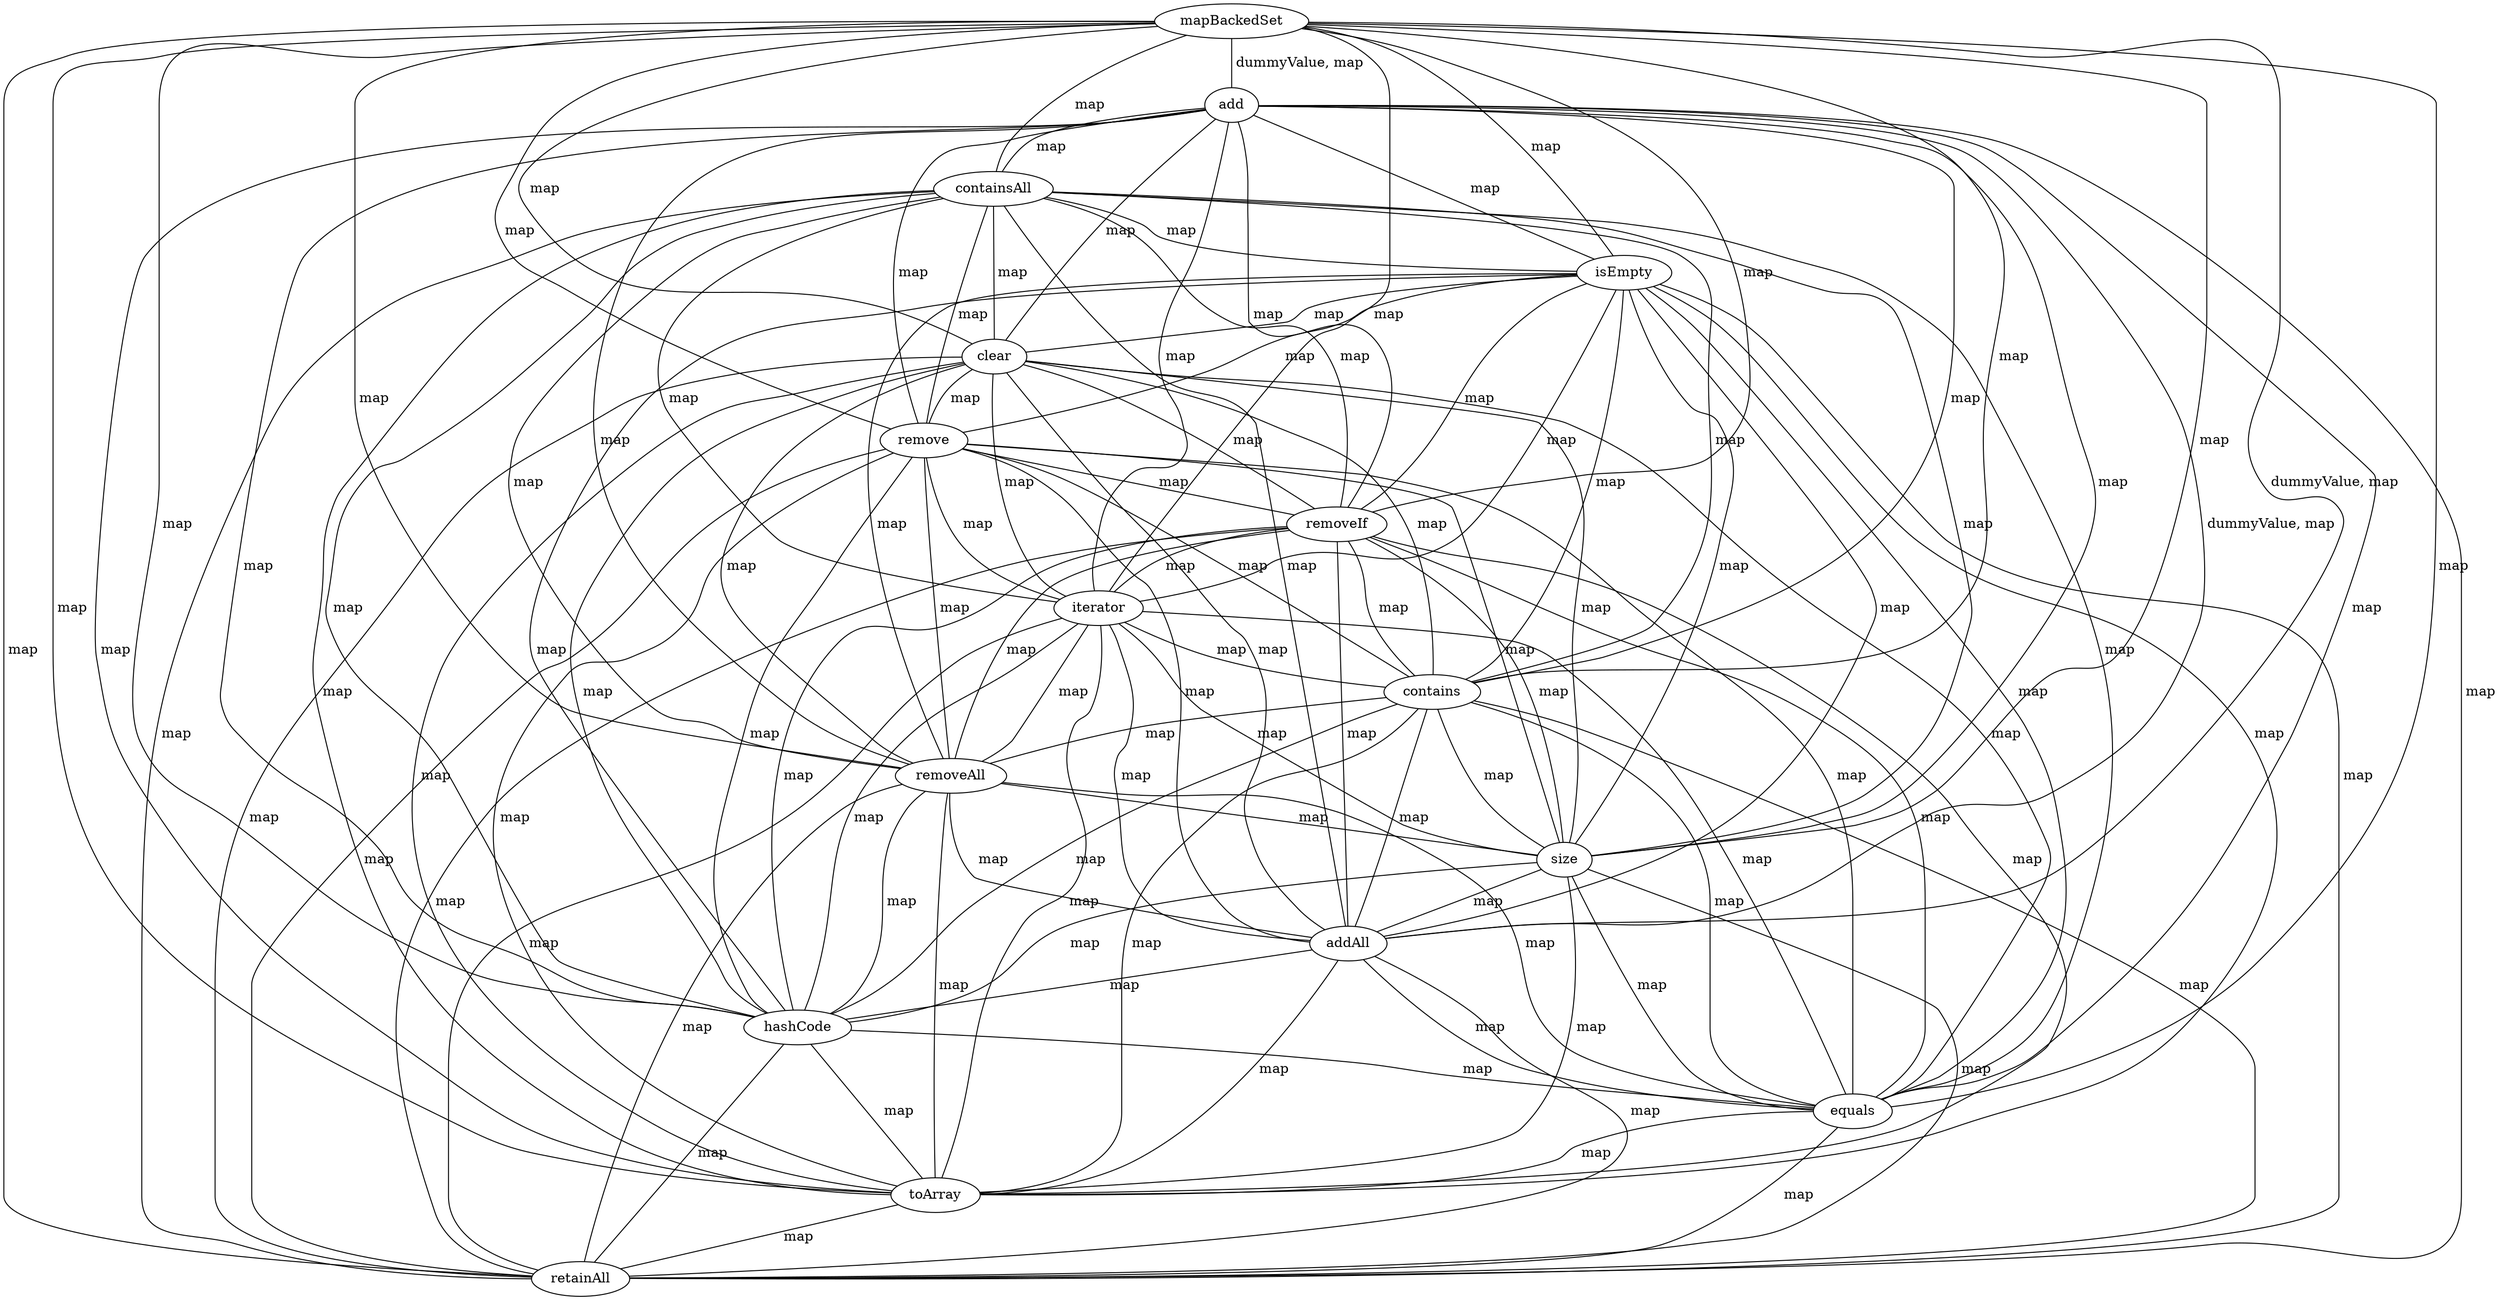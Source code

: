 digraph G {
mapBackedSet;
add;
containsAll;
isEmpty;
clear;
remove;
removeIf;
iterator;
contains;
removeAll;
size;
addAll;
hashCode;
equals;
toArray;
retainAll;
mapBackedSet -> add [label=" dummyValue, map", dir=none];
mapBackedSet -> containsAll [label=" map", dir=none];
mapBackedSet -> isEmpty [label=" map", dir=none];
mapBackedSet -> clear [label=" map", dir=none];
mapBackedSet -> remove [label=" map", dir=none];
mapBackedSet -> removeIf [label=" map", dir=none];
mapBackedSet -> iterator [label=" map", dir=none];
mapBackedSet -> contains [label=" map", dir=none];
mapBackedSet -> removeAll [label=" map", dir=none];
mapBackedSet -> size [label=" map", dir=none];
mapBackedSet -> addAll [label=" dummyValue, map", dir=none];
mapBackedSet -> hashCode [label=" map", dir=none];
mapBackedSet -> equals [label=" map", dir=none];
mapBackedSet -> toArray [label=" map", dir=none];
mapBackedSet -> retainAll [label=" map", dir=none];
add -> containsAll [label=" map", dir=none];
add -> isEmpty [label=" map", dir=none];
add -> clear [label=" map", dir=none];
add -> remove [label=" map", dir=none];
add -> removeIf [label=" map", dir=none];
add -> iterator [label=" map", dir=none];
add -> contains [label=" map", dir=none];
add -> removeAll [label=" map", dir=none];
add -> size [label=" map", dir=none];
add -> addAll [label=" dummyValue, map", dir=none];
add -> hashCode [label=" map", dir=none];
add -> equals [label=" map", dir=none];
add -> toArray [label=" map", dir=none];
add -> retainAll [label=" map", dir=none];
containsAll -> isEmpty [label=" map", dir=none];
containsAll -> clear [label=" map", dir=none];
containsAll -> remove [label=" map", dir=none];
containsAll -> removeIf [label=" map", dir=none];
containsAll -> iterator [label=" map", dir=none];
containsAll -> contains [label=" map", dir=none];
containsAll -> removeAll [label=" map", dir=none];
containsAll -> size [label=" map", dir=none];
containsAll -> addAll [label=" map", dir=none];
containsAll -> hashCode [label=" map", dir=none];
containsAll -> equals [label=" map", dir=none];
containsAll -> toArray [label=" map", dir=none];
containsAll -> retainAll [label=" map", dir=none];
isEmpty -> iterator [label=" map", dir=none];
isEmpty -> contains [label=" map", dir=none];
isEmpty -> removeAll [label=" map", dir=none];
isEmpty -> size [label=" map", dir=none];
isEmpty -> addAll [label=" map", dir=none];
isEmpty -> hashCode [label=" map", dir=none];
isEmpty -> equals [label=" map", dir=none];
isEmpty -> clear [label=" map", dir=none];
isEmpty -> toArray [label=" map", dir=none];
isEmpty -> remove [label=" map", dir=none];
isEmpty -> removeIf [label=" map", dir=none];
isEmpty -> retainAll [label=" map", dir=none];
clear -> iterator [label=" map", dir=none];
clear -> contains [label=" map", dir=none];
clear -> removeAll [label=" map", dir=none];
clear -> size [label=" map", dir=none];
clear -> addAll [label=" map", dir=none];
clear -> hashCode [label=" map", dir=none];
clear -> equals [label=" map", dir=none];
clear -> toArray [label=" map", dir=none];
clear -> remove [label=" map", dir=none];
clear -> removeIf [label=" map", dir=none];
clear -> retainAll [label=" map", dir=none];
remove -> iterator [label=" map", dir=none];
remove -> contains [label=" map", dir=none];
remove -> removeAll [label=" map", dir=none];
remove -> size [label=" map", dir=none];
remove -> addAll [label=" map", dir=none];
remove -> hashCode [label=" map", dir=none];
remove -> equals [label=" map", dir=none];
remove -> toArray [label=" map", dir=none];
remove -> removeIf [label=" map", dir=none];
remove -> retainAll [label=" map", dir=none];
removeIf -> iterator [label=" map", dir=none];
removeIf -> contains [label=" map", dir=none];
removeIf -> removeAll [label=" map", dir=none];
removeIf -> size [label=" map", dir=none];
removeIf -> addAll [label=" map", dir=none];
removeIf -> hashCode [label=" map", dir=none];
removeIf -> equals [label=" map", dir=none];
removeIf -> toArray [label=" map", dir=none];
removeIf -> retainAll [label=" map", dir=none];
iterator -> contains [label=" map", dir=none];
iterator -> removeAll [label=" map", dir=none];
iterator -> size [label=" map", dir=none];
iterator -> addAll [label=" map", dir=none];
iterator -> hashCode [label=" map", dir=none];
iterator -> equals [label=" map", dir=none];
iterator -> toArray [label=" map", dir=none];
iterator -> retainAll [label=" map", dir=none];
contains -> removeAll [label=" map", dir=none];
contains -> size [label=" map", dir=none];
contains -> addAll [label=" map", dir=none];
contains -> hashCode [label=" map", dir=none];
contains -> equals [label=" map", dir=none];
contains -> toArray [label=" map", dir=none];
contains -> retainAll [label=" map", dir=none];
removeAll -> size [label=" map", dir=none];
removeAll -> addAll [label=" map", dir=none];
removeAll -> hashCode [label=" map", dir=none];
removeAll -> equals [label=" map", dir=none];
removeAll -> toArray [label=" map", dir=none];
removeAll -> retainAll [label=" map", dir=none];
size -> addAll [label=" map", dir=none];
size -> hashCode [label=" map", dir=none];
size -> equals [label=" map", dir=none];
size -> toArray [label=" map", dir=none];
size -> retainAll [label=" map", dir=none];
addAll -> hashCode [label=" map", dir=none];
addAll -> equals [label=" map", dir=none];
addAll -> toArray [label=" map", dir=none];
addAll -> retainAll [label=" map", dir=none];
hashCode -> equals [label=" map", dir=none];
hashCode -> toArray [label=" map", dir=none];
hashCode -> retainAll [label=" map", dir=none];
equals -> toArray [label=" map", dir=none];
equals -> retainAll [label=" map", dir=none];
toArray -> retainAll [label=" map", dir=none];
}